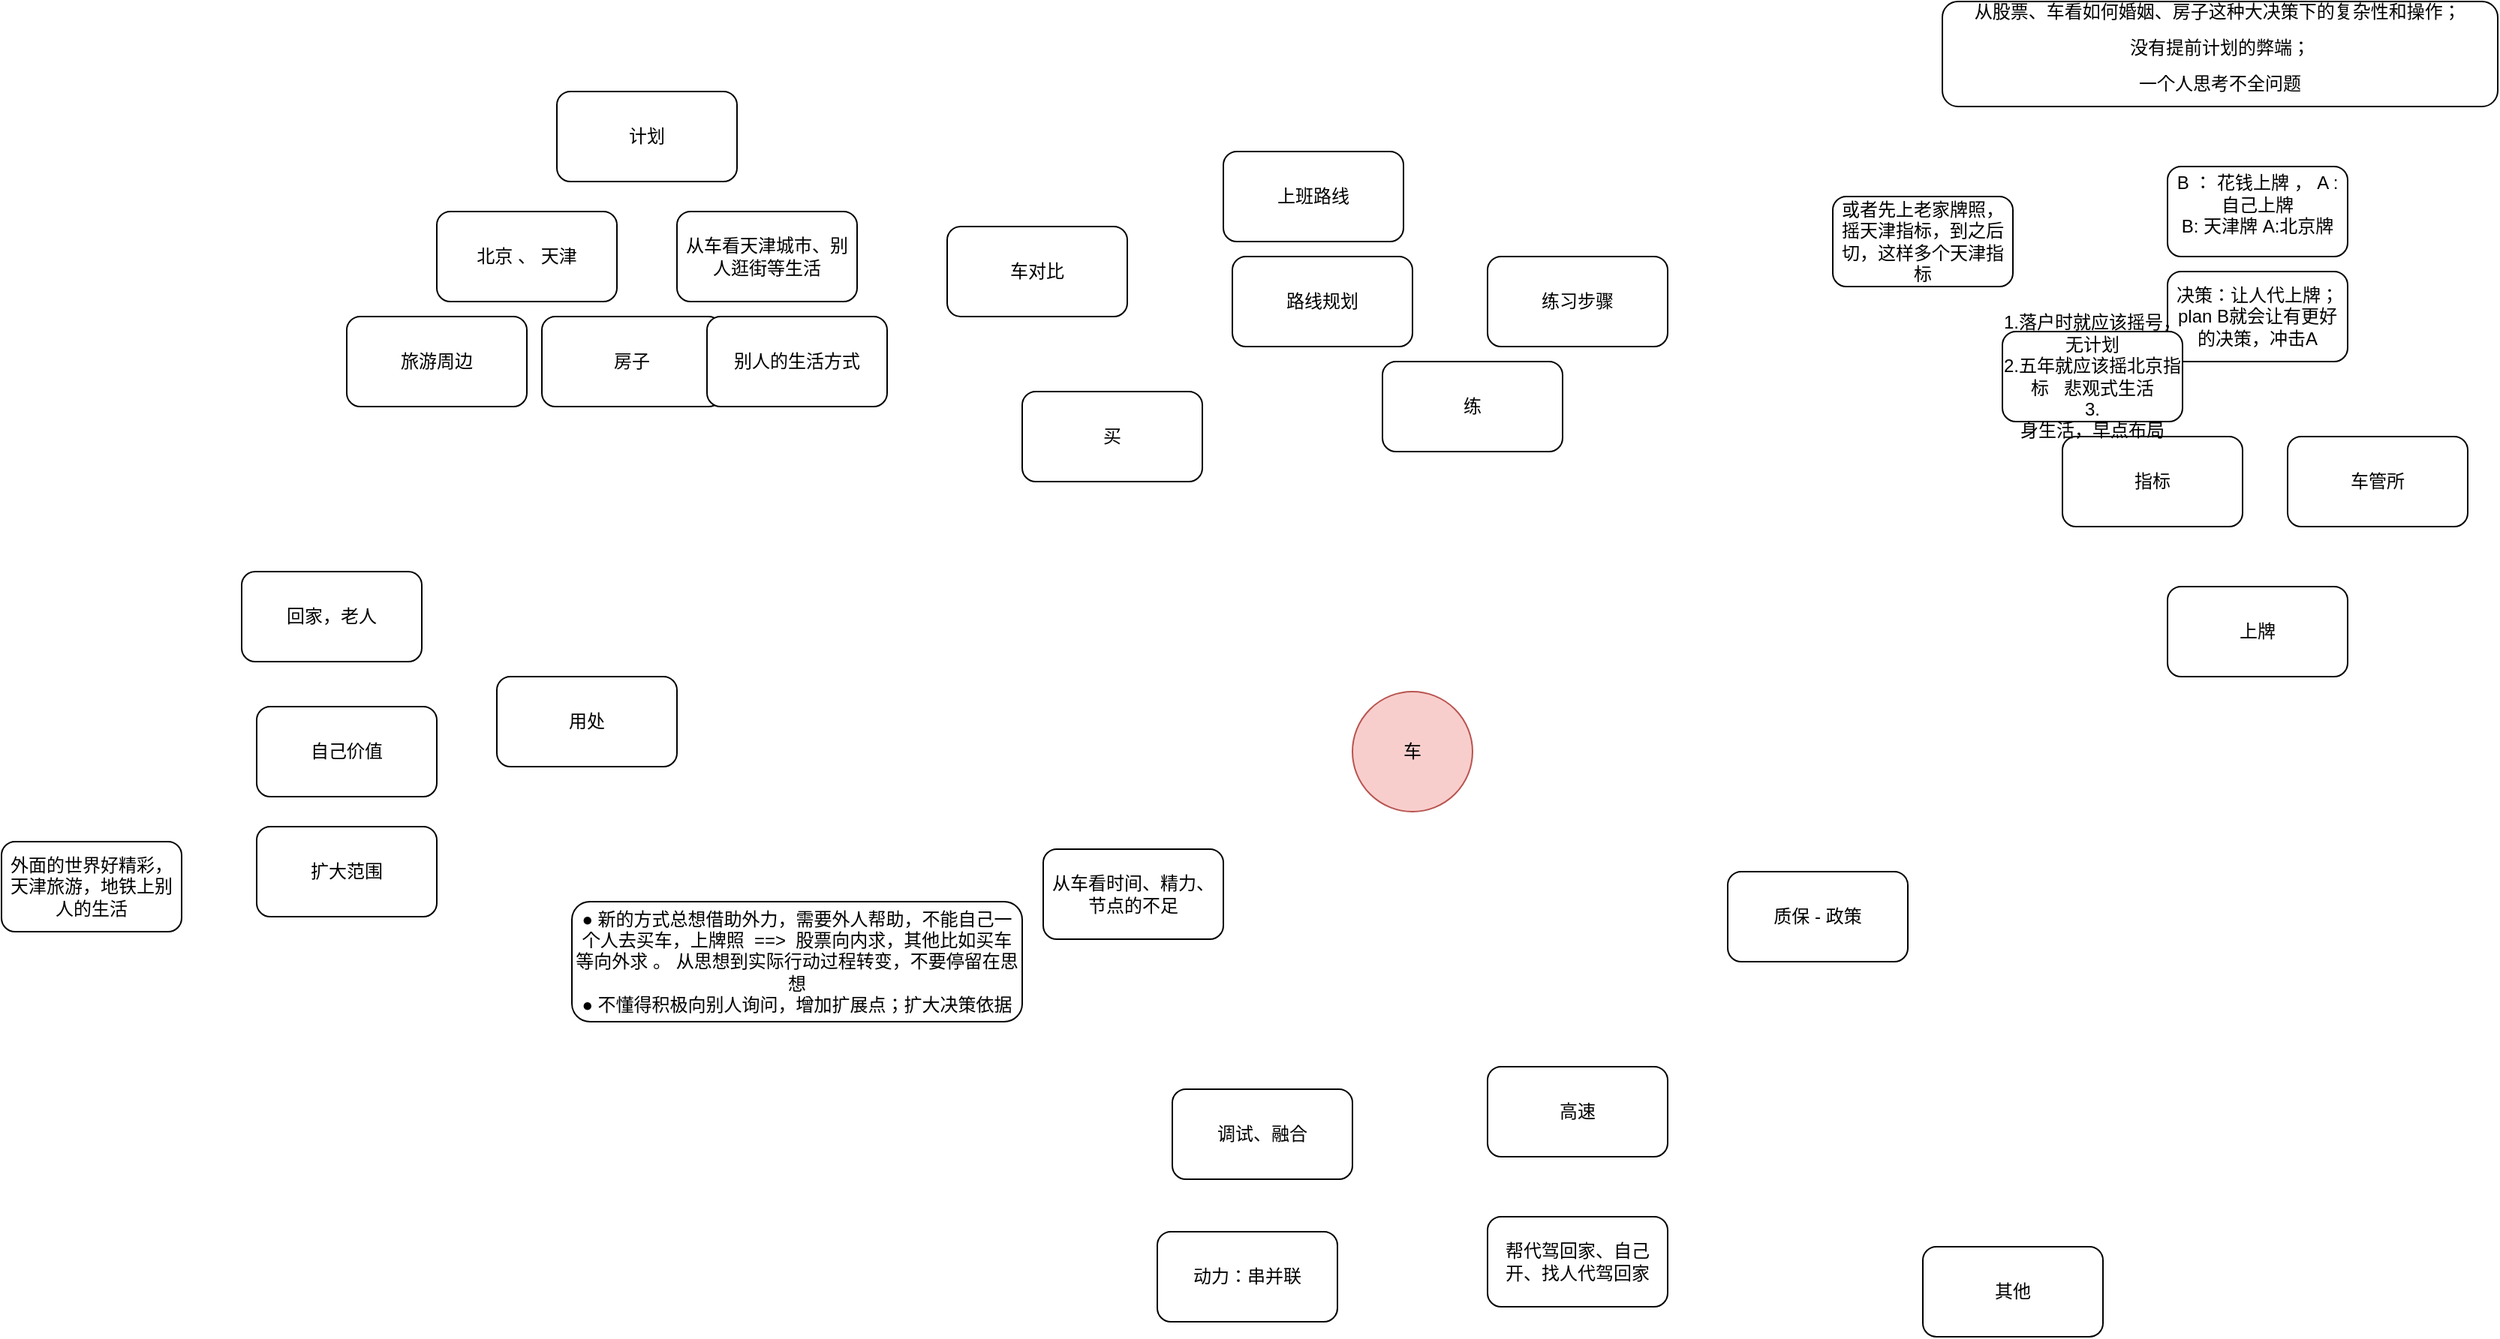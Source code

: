 <mxfile version="23.1.1" type="github">
  <diagram name="第 1 页" id="VAB1zHAYgtzuu6P7h81c">
    <mxGraphModel dx="2336" dy="1922" grid="1" gridSize="10" guides="1" tooltips="1" connect="1" arrows="1" fold="1" page="1" pageScale="1" pageWidth="827" pageHeight="1169" math="0" shadow="0">
      <root>
        <mxCell id="0" />
        <mxCell id="1" parent="0" />
        <mxCell id="uFKIykFMjI2DQzVtqrAB-1" value="车" style="ellipse;whiteSpace=wrap;html=1;aspect=fixed;fillColor=#f8cecc;strokeColor=#b85450;" parent="1" vertex="1">
          <mxGeometry x="560" y="420" width="80" height="80" as="geometry" />
        </mxCell>
        <mxCell id="uFKIykFMjI2DQzVtqrAB-2" value="计划" style="rounded=1;whiteSpace=wrap;html=1;" parent="1" vertex="1">
          <mxGeometry x="30" y="20" width="120" height="60" as="geometry" />
        </mxCell>
        <mxCell id="uFKIykFMjI2DQzVtqrAB-3" value="买" style="rounded=1;whiteSpace=wrap;html=1;" parent="1" vertex="1">
          <mxGeometry x="340" y="220" width="120" height="60" as="geometry" />
        </mxCell>
        <mxCell id="uFKIykFMjI2DQzVtqrAB-4" value="练" style="rounded=1;whiteSpace=wrap;html=1;" parent="1" vertex="1">
          <mxGeometry x="580" y="200" width="120" height="60" as="geometry" />
        </mxCell>
        <mxCell id="uFKIykFMjI2DQzVtqrAB-5" value="上牌" style="rounded=1;whiteSpace=wrap;html=1;" parent="1" vertex="1">
          <mxGeometry x="1103" y="350" width="120" height="60" as="geometry" />
        </mxCell>
        <mxCell id="uFKIykFMjI2DQzVtqrAB-6" value="质保 - 政策" style="rounded=1;whiteSpace=wrap;html=1;" parent="1" vertex="1">
          <mxGeometry x="810" y="540" width="120" height="60" as="geometry" />
        </mxCell>
        <mxCell id="uFKIykFMjI2DQzVtqrAB-7" value="路线规划" style="rounded=1;whiteSpace=wrap;html=1;" parent="1" vertex="1">
          <mxGeometry x="480" y="130" width="120" height="60" as="geometry" />
        </mxCell>
        <mxCell id="uFKIykFMjI2DQzVtqrAB-8" value="练习步骤" style="rounded=1;whiteSpace=wrap;html=1;" parent="1" vertex="1">
          <mxGeometry x="650" y="130" width="120" height="60" as="geometry" />
        </mxCell>
        <mxCell id="uFKIykFMjI2DQzVtqrAB-9" value="指标" style="rounded=1;whiteSpace=wrap;html=1;" parent="1" vertex="1">
          <mxGeometry x="1033" y="250" width="120" height="60" as="geometry" />
        </mxCell>
        <mxCell id="uFKIykFMjI2DQzVtqrAB-10" value="车管所" style="rounded=1;whiteSpace=wrap;html=1;" parent="1" vertex="1">
          <mxGeometry x="1183" y="250" width="120" height="60" as="geometry" />
        </mxCell>
        <mxCell id="uFKIykFMjI2DQzVtqrAB-11" value="高速" style="rounded=1;whiteSpace=wrap;html=1;" parent="1" vertex="1">
          <mxGeometry x="650" y="670" width="120" height="60" as="geometry" />
        </mxCell>
        <mxCell id="uFKIykFMjI2DQzVtqrAB-12" value="调试、融合" style="rounded=1;whiteSpace=wrap;html=1;" parent="1" vertex="1">
          <mxGeometry x="440" y="685" width="120" height="60" as="geometry" />
        </mxCell>
        <mxCell id="uFKIykFMjI2DQzVtqrAB-13" value="决策：让人代上牌；plan B就会让有更好的决策，冲击A" style="rounded=1;whiteSpace=wrap;html=1;" parent="1" vertex="1">
          <mxGeometry x="1103" y="140" width="120" height="60" as="geometry" />
        </mxCell>
        <mxCell id="uFKIykFMjI2DQzVtqrAB-14" value="用处" style="rounded=1;whiteSpace=wrap;html=1;" parent="1" vertex="1">
          <mxGeometry x="-10" y="410" width="120" height="60" as="geometry" />
        </mxCell>
        <mxCell id="uFKIykFMjI2DQzVtqrAB-15" value="回家，老人" style="rounded=1;whiteSpace=wrap;html=1;" parent="1" vertex="1">
          <mxGeometry x="-180" y="340" width="120" height="60" as="geometry" />
        </mxCell>
        <mxCell id="uFKIykFMjI2DQzVtqrAB-16" value="自己价值" style="rounded=1;whiteSpace=wrap;html=1;" parent="1" vertex="1">
          <mxGeometry x="-170" y="430" width="120" height="60" as="geometry" />
        </mxCell>
        <mxCell id="uFKIykFMjI2DQzVtqrAB-17" value="扩大范围" style="rounded=1;whiteSpace=wrap;html=1;" parent="1" vertex="1">
          <mxGeometry x="-170" y="510" width="120" height="60" as="geometry" />
        </mxCell>
        <mxCell id="uFKIykFMjI2DQzVtqrAB-18" value="旅游周边" style="rounded=1;whiteSpace=wrap;html=1;" parent="1" vertex="1">
          <mxGeometry x="-110" y="170" width="120" height="60" as="geometry" />
        </mxCell>
        <mxCell id="uFKIykFMjI2DQzVtqrAB-19" value="房子" style="rounded=1;whiteSpace=wrap;html=1;" parent="1" vertex="1">
          <mxGeometry x="20" y="170" width="120" height="60" as="geometry" />
        </mxCell>
        <mxCell id="uFKIykFMjI2DQzVtqrAB-20" value="北京 、 天津" style="rounded=1;whiteSpace=wrap;html=1;" parent="1" vertex="1">
          <mxGeometry x="-50" y="100" width="120" height="60" as="geometry" />
        </mxCell>
        <mxCell id="uFKIykFMjI2DQzVtqrAB-21" value="&lt;div class=&quot;lake-content&quot;&gt;&lt;p style=&quot;margin: 0; padding: 0; min-height: 24px&quot; class=&quot;ne-p&quot; id=&quot;u05e1744e&quot;&gt;B ： 花钱上牌 ， A : 自己上牌&lt;/p&gt;&lt;p style=&quot;margin: 0; padding: 0; min-height: 24px&quot; class=&quot;ne-p&quot; id=&quot;u7025eb1e&quot;&gt;&lt;span class=&quot;ne-text&quot;&gt;B: 天津牌   A:北京牌&lt;/span&gt;&lt;/p&gt;&lt;/div&gt;" style="rounded=1;whiteSpace=wrap;html=1;" parent="1" vertex="1">
          <mxGeometry x="1103" y="70" width="120" height="60" as="geometry" />
        </mxCell>
        <mxCell id="uFKIykFMjI2DQzVtqrAB-22" value="别人的生活方式" style="rounded=1;whiteSpace=wrap;html=1;" parent="1" vertex="1">
          <mxGeometry x="130" y="170" width="120" height="60" as="geometry" />
        </mxCell>
        <mxCell id="uFKIykFMjI2DQzVtqrAB-23" value="从车看天津城市、别人逛街等生活" style="rounded=1;whiteSpace=wrap;html=1;" parent="1" vertex="1">
          <mxGeometry x="110" y="100" width="120" height="60" as="geometry" />
        </mxCell>
        <mxCell id="uFKIykFMjI2DQzVtqrAB-24" value="从车看时间、精力、节点的不足" style="rounded=1;whiteSpace=wrap;html=1;" parent="1" vertex="1">
          <mxGeometry x="354" y="525" width="120" height="60" as="geometry" />
        </mxCell>
        <mxCell id="uFKIykFMjI2DQzVtqrAB-25" value="&lt;div&gt;● 新的方式总想借助外力，需要外人帮助，不能自己一个人去买车，上牌照&amp;nbsp; ==&amp;gt;&amp;nbsp; 股票向内求，其他比如买车等向外求 。 从思想到实际行动过程转变，不要停留在思想&lt;/div&gt;&lt;div&gt;● 不懂得积极向别人询问，增加扩展点；扩大决策依据&lt;/div&gt;" style="rounded=1;whiteSpace=wrap;html=1;" parent="1" vertex="1">
          <mxGeometry x="40" y="560" width="300" height="80" as="geometry" />
        </mxCell>
        <mxCell id="uFKIykFMjI2DQzVtqrAB-26" value="动力：串并联" style="rounded=1;whiteSpace=wrap;html=1;" parent="1" vertex="1">
          <mxGeometry x="430" y="780" width="120" height="60" as="geometry" />
        </mxCell>
        <mxCell id="uFKIykFMjI2DQzVtqrAB-27" value="其他" style="rounded=1;whiteSpace=wrap;html=1;" parent="1" vertex="1">
          <mxGeometry x="940" y="790" width="120" height="60" as="geometry" />
        </mxCell>
        <mxCell id="uFKIykFMjI2DQzVtqrAB-28" value="&lt;div class=&quot;lake-content&quot;&gt;&lt;p style=&quot;margin: 0; padding: 0; min-height: 24px&quot; class=&quot;ne-p&quot; id=&quot;u05e1744e&quot;&gt;从股票、车看如何婚姻、房子这种大决策下的复杂性和操作；&amp;nbsp;&lt;/p&gt;&lt;p style=&quot;margin: 0; padding: 0; min-height: 24px&quot; class=&quot;ne-p&quot; id=&quot;u05e1744e&quot;&gt;没有提前计划的弊端；&lt;/p&gt;&lt;p style=&quot;margin: 0; padding: 0; min-height: 24px&quot; class=&quot;ne-p&quot; id=&quot;u05e1744e&quot;&gt;一个人思考不全问题&lt;br&gt;&lt;/p&gt;&lt;/div&gt;" style="rounded=1;whiteSpace=wrap;html=1;" parent="1" vertex="1">
          <mxGeometry x="953" y="-40" width="370" height="70" as="geometry" />
        </mxCell>
        <mxCell id="uFKIykFMjI2DQzVtqrAB-29" value="1.落户时就应该摇号，无计划&lt;br&gt;2.五年就应该摇北京指标&amp;nbsp; &amp;nbsp;悲观式生活&lt;br&gt;3.&lt;div class=&quot;lake-content&quot;&gt;身生活，早点布局&lt;/div&gt;" style="rounded=1;whiteSpace=wrap;html=1;" parent="1" vertex="1">
          <mxGeometry x="993" y="180" width="120" height="60" as="geometry" />
        </mxCell>
        <mxCell id="uFKIykFMjI2DQzVtqrAB-30" value="或者先上老家牌照，摇天津指标，到之后切，这样多个天津指标" style="rounded=1;whiteSpace=wrap;html=1;" parent="1" vertex="1">
          <mxGeometry x="880" y="90" width="120" height="60" as="geometry" />
        </mxCell>
        <mxCell id="uFKIykFMjI2DQzVtqrAB-31" value="上班路线" style="rounded=1;whiteSpace=wrap;html=1;" parent="1" vertex="1">
          <mxGeometry x="474" y="60" width="120" height="60" as="geometry" />
        </mxCell>
        <mxCell id="uFKIykFMjI2DQzVtqrAB-32" value="车对比" style="rounded=1;whiteSpace=wrap;html=1;" parent="1" vertex="1">
          <mxGeometry x="290" y="110" width="120" height="60" as="geometry" />
        </mxCell>
        <mxCell id="lIdgHeEO6IT7h8Llh6-n-1" value="帮代驾回家、自己开、找人代驾回家" style="rounded=1;whiteSpace=wrap;html=1;" vertex="1" parent="1">
          <mxGeometry x="650" y="770" width="120" height="60" as="geometry" />
        </mxCell>
        <mxCell id="lIdgHeEO6IT7h8Llh6-n-2" value="外面的世界好精彩，天津旅游，地铁上别人的生活" style="rounded=1;whiteSpace=wrap;html=1;" vertex="1" parent="1">
          <mxGeometry x="-340" y="520" width="120" height="60" as="geometry" />
        </mxCell>
      </root>
    </mxGraphModel>
  </diagram>
</mxfile>
